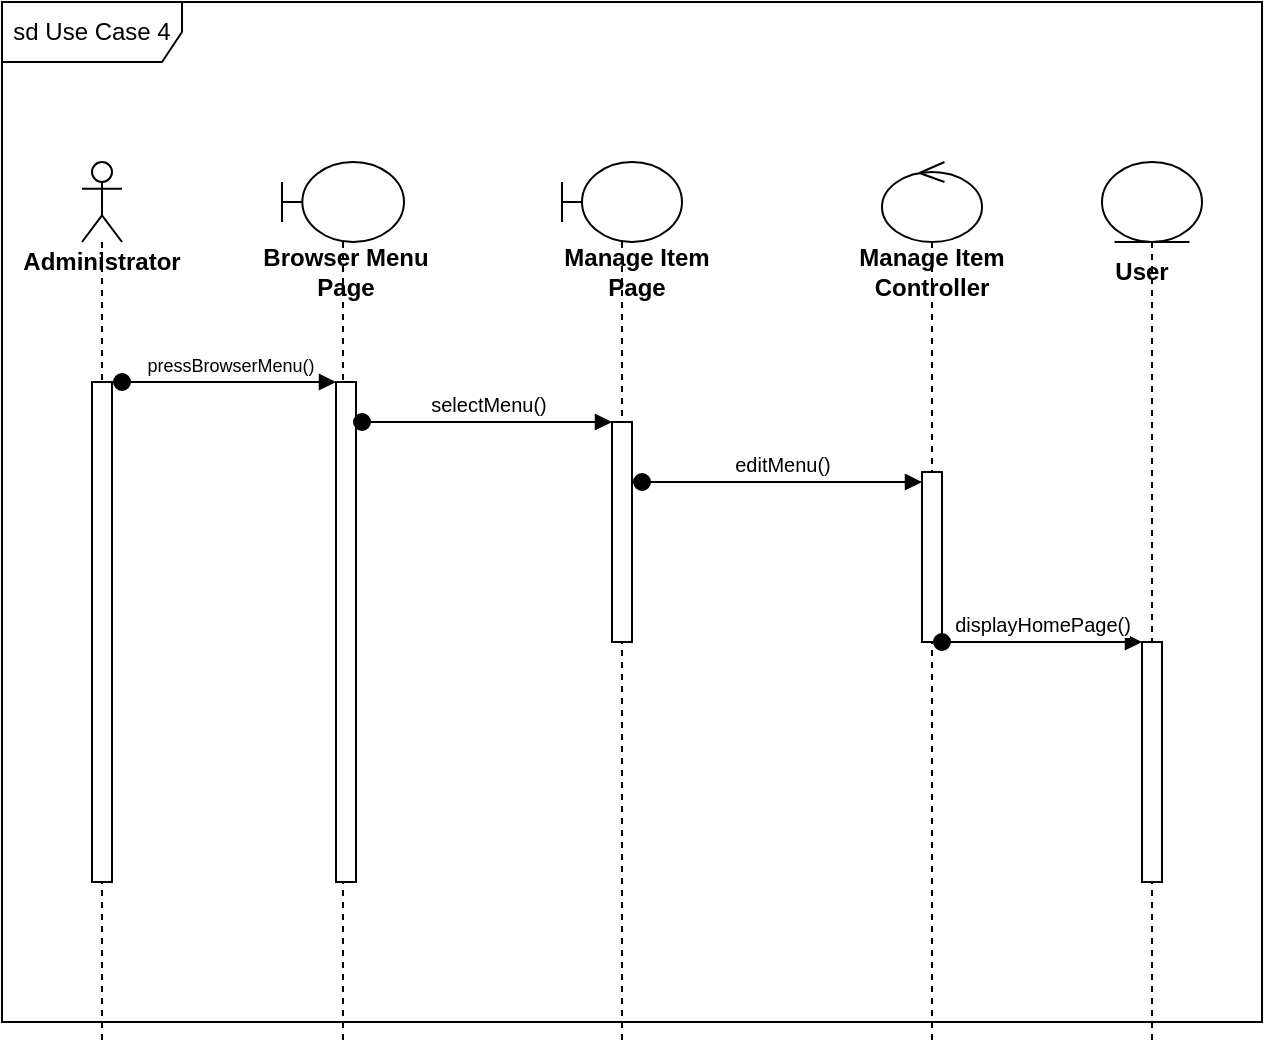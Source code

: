 <mxfile>
    <diagram id="qGcbjzTj8pRJI7gts83x" name="Page-1">
        <mxGraphModel dx="986" dy="568" grid="1" gridSize="10" guides="1" tooltips="1" connect="1" arrows="1" fold="1" page="1" pageScale="1" pageWidth="1654" pageHeight="2336" math="0" shadow="0">
            <root>
                <mxCell id="0"/>
                <mxCell id="1" parent="0"/>
                <mxCell id="2" value="sd Use Case 4" style="shape=umlFrame;whiteSpace=wrap;html=1;width=90;height=30;" vertex="1" parent="1">
                    <mxGeometry x="1050" y="120" width="630" height="510" as="geometry"/>
                </mxCell>
                <mxCell id="3" value="&lt;b&gt;Administrator&lt;/b&gt;" style="shape=umlLifeline;participant=umlActor;perimeter=lifelinePerimeter;whiteSpace=wrap;html=1;container=1;collapsible=0;recursiveResize=0;verticalAlign=top;spacingTop=36;outlineConnect=0;" vertex="1" parent="1">
                    <mxGeometry x="1090" y="200" width="20" height="440" as="geometry"/>
                </mxCell>
                <mxCell id="4" value="" style="html=1;points=[];perimeter=orthogonalPerimeter;" vertex="1" parent="3">
                    <mxGeometry x="5" y="110" width="10" height="250" as="geometry"/>
                </mxCell>
                <mxCell id="5" value="" style="shape=umlLifeline;participant=umlBoundary;perimeter=lifelinePerimeter;whiteSpace=wrap;html=1;container=1;collapsible=0;recursiveResize=0;verticalAlign=top;spacingTop=36;outlineConnect=0;" vertex="1" parent="1">
                    <mxGeometry x="1190" y="200" width="61" height="440" as="geometry"/>
                </mxCell>
                <mxCell id="6" value="&lt;b&gt;Browser Menu Page&lt;/b&gt;" style="text;html=1;strokeColor=none;fillColor=none;align=center;verticalAlign=middle;whiteSpace=wrap;rounded=0;" vertex="1" parent="5">
                    <mxGeometry x="-11" y="40" width="86" height="30" as="geometry"/>
                </mxCell>
                <mxCell id="7" value="" style="html=1;points=[];perimeter=orthogonalPerimeter;" vertex="1" parent="5">
                    <mxGeometry x="27" y="110" width="10" height="250" as="geometry"/>
                </mxCell>
                <mxCell id="8" value="" style="shape=umlLifeline;participant=umlBoundary;perimeter=lifelinePerimeter;whiteSpace=wrap;html=1;container=1;collapsible=0;recursiveResize=0;verticalAlign=top;spacingTop=36;outlineConnect=0;" vertex="1" parent="1">
                    <mxGeometry x="1330" y="200" width="60" height="440" as="geometry"/>
                </mxCell>
                <mxCell id="9" value="&lt;b&gt;Manage Item Page&lt;/b&gt;" style="text;html=1;strokeColor=none;fillColor=none;align=center;verticalAlign=middle;whiteSpace=wrap;rounded=0;" vertex="1" parent="8">
                    <mxGeometry x="-10" y="40" width="95" height="30" as="geometry"/>
                </mxCell>
                <mxCell id="10" value="" style="html=1;points=[];perimeter=orthogonalPerimeter;" vertex="1" parent="8">
                    <mxGeometry x="25" y="130" width="10" height="110" as="geometry"/>
                </mxCell>
                <mxCell id="12" value="" style="shape=umlLifeline;participant=umlControl;perimeter=lifelinePerimeter;whiteSpace=wrap;html=1;container=1;collapsible=0;recursiveResize=0;verticalAlign=top;spacingTop=36;outlineConnect=0;" vertex="1" parent="1">
                    <mxGeometry x="1490" y="200" width="50" height="440" as="geometry"/>
                </mxCell>
                <mxCell id="13" value="" style="html=1;points=[];perimeter=orthogonalPerimeter;" vertex="1" parent="12">
                    <mxGeometry x="20" y="155" width="10" height="85" as="geometry"/>
                </mxCell>
                <mxCell id="14" value="&lt;b&gt;Manage Item Controller&lt;/b&gt;" style="text;html=1;strokeColor=none;fillColor=none;align=center;verticalAlign=middle;whiteSpace=wrap;rounded=0;" vertex="1" parent="1">
                    <mxGeometry x="1455" y="240" width="120" height="30" as="geometry"/>
                </mxCell>
                <mxCell id="15" value="&lt;font style=&quot;font-size: 9px;&quot;&gt;pressBrowserMenu()&lt;/font&gt;" style="html=1;verticalAlign=bottom;startArrow=oval;endArrow=block;startSize=8;exitX=1.5;exitY=0;exitDx=0;exitDy=0;exitPerimeter=0;" edge="1" parent="1" source="4" target="7">
                    <mxGeometry x="0.01" relative="1" as="geometry">
                        <mxPoint x="1110" y="300" as="sourcePoint"/>
                        <mxPoint as="offset"/>
                    </mxGeometry>
                </mxCell>
                <mxCell id="16" value="&lt;font size=&quot;1&quot;&gt;selectMenu()&lt;/font&gt;" style="html=1;verticalAlign=bottom;startArrow=oval;endArrow=block;startSize=8;" edge="1" parent="1" target="10">
                    <mxGeometry x="-0.004" relative="1" as="geometry">
                        <mxPoint x="1230" y="330" as="sourcePoint"/>
                        <mxPoint as="offset"/>
                        <Array as="points">
                            <mxPoint x="1310" y="330"/>
                        </Array>
                    </mxGeometry>
                </mxCell>
                <mxCell id="17" value="&lt;div style=&quot;text-align: start;&quot;&gt;&lt;span style=&quot;background-color: initial; font-size: 0px;&quot;&gt;&lt;font face=&quot;monospace&quot; color=&quot;rgba(0, 0, 0, 0)&quot;&gt;us&lt;/font&gt;&lt;/span&gt;&lt;/div&gt;" style="shape=umlLifeline;participant=umlEntity;perimeter=lifelinePerimeter;whiteSpace=wrap;html=1;container=1;collapsible=0;recursiveResize=0;verticalAlign=top;spacingTop=36;outlineConnect=0;" vertex="1" parent="1">
                    <mxGeometry x="1600" y="200" width="50" height="440" as="geometry"/>
                </mxCell>
                <mxCell id="18" value="&lt;b&gt;&lt;font style=&quot;font-size: 12px;&quot;&gt;User&lt;/font&gt;&lt;/b&gt;" style="text;html=1;strokeColor=none;fillColor=none;align=center;verticalAlign=middle;whiteSpace=wrap;rounded=0;" vertex="1" parent="17">
                    <mxGeometry x="-10" y="40" width="60" height="30" as="geometry"/>
                </mxCell>
                <mxCell id="19" value="" style="html=1;points=[];perimeter=orthogonalPerimeter;fontSize=12;" vertex="1" parent="17">
                    <mxGeometry x="20" y="240" width="10" height="120" as="geometry"/>
                </mxCell>
                <mxCell id="20" value="&lt;font size=&quot;1&quot;&gt;editMenu()&lt;/font&gt;" style="html=1;verticalAlign=bottom;startArrow=oval;endArrow=block;startSize=8;" edge="1" parent="1">
                    <mxGeometry x="-0.007" relative="1" as="geometry">
                        <mxPoint x="1370" y="360" as="sourcePoint"/>
                        <mxPoint as="offset"/>
                        <mxPoint x="1510" y="360" as="targetPoint"/>
                        <Array as="points">
                            <mxPoint x="1453" y="360"/>
                        </Array>
                    </mxGeometry>
                </mxCell>
                <mxCell id="21" value="&lt;font size=&quot;1&quot;&gt;displayHomePage()&lt;/font&gt;" style="html=1;verticalAlign=bottom;startArrow=oval;endArrow=block;startSize=8;" edge="1" parent="1">
                    <mxGeometry x="-0.004" relative="1" as="geometry">
                        <mxPoint x="1520" y="440" as="sourcePoint"/>
                        <mxPoint as="offset"/>
                        <mxPoint x="1620" y="440" as="targetPoint"/>
                        <Array as="points">
                            <mxPoint x="1563" y="440"/>
                        </Array>
                    </mxGeometry>
                </mxCell>
            </root>
        </mxGraphModel>
    </diagram>
</mxfile>